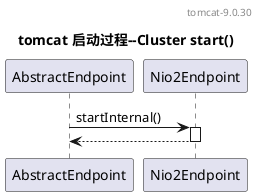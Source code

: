 @startuml

header tomcat-9.0.30

title tomcat 启动过程--Cluster start()

AbstractEndpoint -> Nio2Endpoint++: startInternal()

AbstractEndpoint <-- Nio2Endpoint--

@enduml